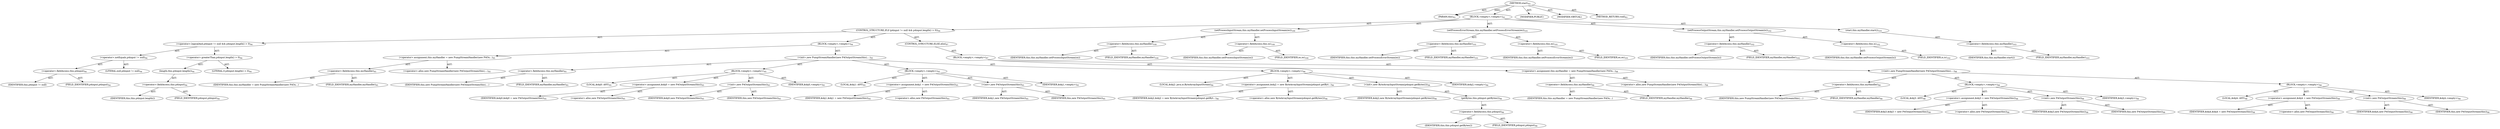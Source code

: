 digraph "start" {  
"111669149698" [label = <(METHOD,start)<SUB>93</SUB>> ]
"115964116993" [label = <(PARAM,this)<SUB>93</SUB>> ]
"25769803778" [label = <(BLOCK,&lt;empty&gt;,&lt;empty&gt;)<SUB>93</SUB>> ]
"47244640256" [label = <(CONTROL_STRUCTURE,IF,if (p4input != null &amp;&amp; p4input.length() &gt; 0))<SUB>94</SUB>> ]
"30064771074" [label = <(&lt;operator&gt;.logicalAnd,p4input != null &amp;&amp; p4input.length() &gt; 0)<SUB>94</SUB>> ]
"30064771075" [label = <(&lt;operator&gt;.notEquals,p4input != null)<SUB>94</SUB>> ]
"30064771076" [label = <(&lt;operator&gt;.fieldAccess,this.p4input)<SUB>94</SUB>> ]
"68719476745" [label = <(IDENTIFIER,this,p4input != null)> ]
"55834574849" [label = <(FIELD_IDENTIFIER,p4input,p4input)<SUB>94</SUB>> ]
"90194313216" [label = <(LITERAL,null,p4input != null)<SUB>94</SUB>> ]
"30064771077" [label = <(&lt;operator&gt;.greaterThan,p4input.length() &gt; 0)<SUB>94</SUB>> ]
"30064771078" [label = <(length,this.p4input.length())<SUB>94</SUB>> ]
"30064771079" [label = <(&lt;operator&gt;.fieldAccess,this.p4input)<SUB>94</SUB>> ]
"68719476746" [label = <(IDENTIFIER,this,this.p4input.length())> ]
"55834574850" [label = <(FIELD_IDENTIFIER,p4input,p4input)<SUB>94</SUB>> ]
"90194313217" [label = <(LITERAL,0,p4input.length() &gt; 0)<SUB>94</SUB>> ]
"25769803779" [label = <(BLOCK,&lt;empty&gt;,&lt;empty&gt;)<SUB>94</SUB>> ]
"30064771080" [label = <(&lt;operator&gt;.assignment,this.myHandler = new PumpStreamHandler(new P4Ou...)<SUB>95</SUB>> ]
"30064771081" [label = <(&lt;operator&gt;.fieldAccess,this.myHandler)<SUB>95</SUB>> ]
"68719476747" [label = <(IDENTIFIER,this,this.myHandler = new PumpStreamHandler(new P4Ou...)> ]
"55834574851" [label = <(FIELD_IDENTIFIER,myHandler,myHandler)<SUB>95</SUB>> ]
"30064771082" [label = <(&lt;operator&gt;.alloc,new PumpStreamHandler(new P4OutputStream(this),...)<SUB>95</SUB>> ]
"30064771083" [label = <(&lt;init&gt;,new PumpStreamHandler(new P4OutputStream(this),...)<SUB>95</SUB>> ]
"30064771084" [label = <(&lt;operator&gt;.fieldAccess,this.myHandler)<SUB>95</SUB>> ]
"68719476748" [label = <(IDENTIFIER,this,new PumpStreamHandler(new P4OutputStream(this),...)> ]
"55834574852" [label = <(FIELD_IDENTIFIER,myHandler,myHandler)<SUB>95</SUB>> ]
"25769803780" [label = <(BLOCK,&lt;empty&gt;,&lt;empty&gt;)<SUB>95</SUB>> ]
"94489280512" [label = <(LOCAL,$obj0: ANY)<SUB>95</SUB>> ]
"30064771085" [label = <(&lt;operator&gt;.assignment,$obj0 = new P4OutputStream(this))<SUB>95</SUB>> ]
"68719476749" [label = <(IDENTIFIER,$obj0,$obj0 = new P4OutputStream(this))<SUB>95</SUB>> ]
"30064771086" [label = <(&lt;operator&gt;.alloc,new P4OutputStream(this))<SUB>95</SUB>> ]
"30064771087" [label = <(&lt;init&gt;,new P4OutputStream(this))<SUB>95</SUB>> ]
"68719476750" [label = <(IDENTIFIER,$obj0,new P4OutputStream(this))<SUB>95</SUB>> ]
"68719476737" [label = <(IDENTIFIER,this,new P4OutputStream(this))<SUB>95</SUB>> ]
"68719476751" [label = <(IDENTIFIER,$obj0,&lt;empty&gt;)<SUB>95</SUB>> ]
"25769803781" [label = <(BLOCK,&lt;empty&gt;,&lt;empty&gt;)<SUB>95</SUB>> ]
"94489280513" [label = <(LOCAL,$obj1: ANY)<SUB>95</SUB>> ]
"30064771088" [label = <(&lt;operator&gt;.assignment,$obj1 = new P4OutputStream(this))<SUB>95</SUB>> ]
"68719476752" [label = <(IDENTIFIER,$obj1,$obj1 = new P4OutputStream(this))<SUB>95</SUB>> ]
"30064771089" [label = <(&lt;operator&gt;.alloc,new P4OutputStream(this))<SUB>95</SUB>> ]
"30064771090" [label = <(&lt;init&gt;,new P4OutputStream(this))<SUB>95</SUB>> ]
"68719476753" [label = <(IDENTIFIER,$obj1,new P4OutputStream(this))<SUB>95</SUB>> ]
"68719476738" [label = <(IDENTIFIER,this,new P4OutputStream(this))<SUB>95</SUB>> ]
"68719476754" [label = <(IDENTIFIER,$obj1,&lt;empty&gt;)<SUB>95</SUB>> ]
"25769803782" [label = <(BLOCK,&lt;empty&gt;,&lt;empty&gt;)<SUB>96</SUB>> ]
"94489280514" [label = <(LOCAL,$obj2: java.io.ByteArrayInputStream)<SUB>96</SUB>> ]
"30064771091" [label = <(&lt;operator&gt;.assignment,$obj2 = new ByteArrayInputStream(p4input.getByt...)<SUB>96</SUB>> ]
"68719476755" [label = <(IDENTIFIER,$obj2,$obj2 = new ByteArrayInputStream(p4input.getByt...)<SUB>96</SUB>> ]
"30064771092" [label = <(&lt;operator&gt;.alloc,new ByteArrayInputStream(p4input.getBytes()))<SUB>96</SUB>> ]
"30064771093" [label = <(&lt;init&gt;,new ByteArrayInputStream(p4input.getBytes()))<SUB>96</SUB>> ]
"68719476756" [label = <(IDENTIFIER,$obj2,new ByteArrayInputStream(p4input.getBytes()))<SUB>96</SUB>> ]
"30064771094" [label = <(getBytes,this.p4input.getBytes())<SUB>96</SUB>> ]
"30064771095" [label = <(&lt;operator&gt;.fieldAccess,this.p4input)<SUB>96</SUB>> ]
"68719476757" [label = <(IDENTIFIER,this,this.p4input.getBytes())> ]
"55834574853" [label = <(FIELD_IDENTIFIER,p4input,p4input)<SUB>96</SUB>> ]
"68719476758" [label = <(IDENTIFIER,$obj2,&lt;empty&gt;)<SUB>96</SUB>> ]
"47244640257" [label = <(CONTROL_STRUCTURE,ELSE,else)<SUB>97</SUB>> ]
"25769803783" [label = <(BLOCK,&lt;empty&gt;,&lt;empty&gt;)<SUB>97</SUB>> ]
"30064771096" [label = <(&lt;operator&gt;.assignment,this.myHandler = new PumpStreamHandler(new P4Ou...)<SUB>98</SUB>> ]
"30064771097" [label = <(&lt;operator&gt;.fieldAccess,this.myHandler)<SUB>98</SUB>> ]
"68719476759" [label = <(IDENTIFIER,this,this.myHandler = new PumpStreamHandler(new P4Ou...)> ]
"55834574854" [label = <(FIELD_IDENTIFIER,myHandler,myHandler)<SUB>98</SUB>> ]
"30064771098" [label = <(&lt;operator&gt;.alloc,new PumpStreamHandler(new P4OutputStream(this),...)<SUB>98</SUB>> ]
"30064771099" [label = <(&lt;init&gt;,new PumpStreamHandler(new P4OutputStream(this),...)<SUB>98</SUB>> ]
"30064771100" [label = <(&lt;operator&gt;.fieldAccess,this.myHandler)<SUB>98</SUB>> ]
"68719476760" [label = <(IDENTIFIER,this,new PumpStreamHandler(new P4OutputStream(this),...)> ]
"55834574855" [label = <(FIELD_IDENTIFIER,myHandler,myHandler)<SUB>98</SUB>> ]
"25769803784" [label = <(BLOCK,&lt;empty&gt;,&lt;empty&gt;)<SUB>98</SUB>> ]
"94489280515" [label = <(LOCAL,$obj3: ANY)<SUB>98</SUB>> ]
"30064771101" [label = <(&lt;operator&gt;.assignment,$obj3 = new P4OutputStream(this))<SUB>98</SUB>> ]
"68719476761" [label = <(IDENTIFIER,$obj3,$obj3 = new P4OutputStream(this))<SUB>98</SUB>> ]
"30064771102" [label = <(&lt;operator&gt;.alloc,new P4OutputStream(this))<SUB>98</SUB>> ]
"30064771103" [label = <(&lt;init&gt;,new P4OutputStream(this))<SUB>98</SUB>> ]
"68719476762" [label = <(IDENTIFIER,$obj3,new P4OutputStream(this))<SUB>98</SUB>> ]
"68719476739" [label = <(IDENTIFIER,this,new P4OutputStream(this))<SUB>98</SUB>> ]
"68719476763" [label = <(IDENTIFIER,$obj3,&lt;empty&gt;)<SUB>98</SUB>> ]
"25769803785" [label = <(BLOCK,&lt;empty&gt;,&lt;empty&gt;)<SUB>98</SUB>> ]
"94489280516" [label = <(LOCAL,$obj4: ANY)<SUB>98</SUB>> ]
"30064771104" [label = <(&lt;operator&gt;.assignment,$obj4 = new P4OutputStream(this))<SUB>98</SUB>> ]
"68719476764" [label = <(IDENTIFIER,$obj4,$obj4 = new P4OutputStream(this))<SUB>98</SUB>> ]
"30064771105" [label = <(&lt;operator&gt;.alloc,new P4OutputStream(this))<SUB>98</SUB>> ]
"30064771106" [label = <(&lt;init&gt;,new P4OutputStream(this))<SUB>98</SUB>> ]
"68719476765" [label = <(IDENTIFIER,$obj4,new P4OutputStream(this))<SUB>98</SUB>> ]
"68719476740" [label = <(IDENTIFIER,this,new P4OutputStream(this))<SUB>98</SUB>> ]
"68719476766" [label = <(IDENTIFIER,$obj4,&lt;empty&gt;)<SUB>98</SUB>> ]
"30064771107" [label = <(setProcessInputStream,this.myHandler.setProcessInputStream(os))<SUB>100</SUB>> ]
"30064771108" [label = <(&lt;operator&gt;.fieldAccess,this.myHandler)<SUB>100</SUB>> ]
"68719476767" [label = <(IDENTIFIER,this,this.myHandler.setProcessInputStream(os))> ]
"55834574856" [label = <(FIELD_IDENTIFIER,myHandler,myHandler)<SUB>100</SUB>> ]
"30064771109" [label = <(&lt;operator&gt;.fieldAccess,this.os)<SUB>100</SUB>> ]
"68719476768" [label = <(IDENTIFIER,this,this.myHandler.setProcessInputStream(os))> ]
"55834574857" [label = <(FIELD_IDENTIFIER,os,os)<SUB>100</SUB>> ]
"30064771110" [label = <(setProcessErrorStream,this.myHandler.setProcessErrorStream(es))<SUB>101</SUB>> ]
"30064771111" [label = <(&lt;operator&gt;.fieldAccess,this.myHandler)<SUB>101</SUB>> ]
"68719476769" [label = <(IDENTIFIER,this,this.myHandler.setProcessErrorStream(es))> ]
"55834574858" [label = <(FIELD_IDENTIFIER,myHandler,myHandler)<SUB>101</SUB>> ]
"30064771112" [label = <(&lt;operator&gt;.fieldAccess,this.es)<SUB>101</SUB>> ]
"68719476770" [label = <(IDENTIFIER,this,this.myHandler.setProcessErrorStream(es))> ]
"55834574859" [label = <(FIELD_IDENTIFIER,es,es)<SUB>101</SUB>> ]
"30064771113" [label = <(setProcessOutputStream,this.myHandler.setProcessOutputStream(is))<SUB>102</SUB>> ]
"30064771114" [label = <(&lt;operator&gt;.fieldAccess,this.myHandler)<SUB>102</SUB>> ]
"68719476771" [label = <(IDENTIFIER,this,this.myHandler.setProcessOutputStream(is))> ]
"55834574860" [label = <(FIELD_IDENTIFIER,myHandler,myHandler)<SUB>102</SUB>> ]
"30064771115" [label = <(&lt;operator&gt;.fieldAccess,this.is)<SUB>102</SUB>> ]
"68719476772" [label = <(IDENTIFIER,this,this.myHandler.setProcessOutputStream(is))> ]
"55834574861" [label = <(FIELD_IDENTIFIER,is,is)<SUB>102</SUB>> ]
"30064771116" [label = <(start,this.myHandler.start())<SUB>103</SUB>> ]
"30064771117" [label = <(&lt;operator&gt;.fieldAccess,this.myHandler)<SUB>103</SUB>> ]
"68719476773" [label = <(IDENTIFIER,this,this.myHandler.start())> ]
"55834574862" [label = <(FIELD_IDENTIFIER,myHandler,myHandler)<SUB>103</SUB>> ]
"133143986182" [label = <(MODIFIER,PUBLIC)> ]
"133143986183" [label = <(MODIFIER,VIRTUAL)> ]
"128849018882" [label = <(METHOD_RETURN,void)<SUB>93</SUB>> ]
  "111669149698" -> "115964116993"  [ label = "AST: "] 
  "111669149698" -> "25769803778"  [ label = "AST: "] 
  "111669149698" -> "133143986182"  [ label = "AST: "] 
  "111669149698" -> "133143986183"  [ label = "AST: "] 
  "111669149698" -> "128849018882"  [ label = "AST: "] 
  "25769803778" -> "47244640256"  [ label = "AST: "] 
  "25769803778" -> "30064771107"  [ label = "AST: "] 
  "25769803778" -> "30064771110"  [ label = "AST: "] 
  "25769803778" -> "30064771113"  [ label = "AST: "] 
  "25769803778" -> "30064771116"  [ label = "AST: "] 
  "47244640256" -> "30064771074"  [ label = "AST: "] 
  "47244640256" -> "25769803779"  [ label = "AST: "] 
  "47244640256" -> "47244640257"  [ label = "AST: "] 
  "30064771074" -> "30064771075"  [ label = "AST: "] 
  "30064771074" -> "30064771077"  [ label = "AST: "] 
  "30064771075" -> "30064771076"  [ label = "AST: "] 
  "30064771075" -> "90194313216"  [ label = "AST: "] 
  "30064771076" -> "68719476745"  [ label = "AST: "] 
  "30064771076" -> "55834574849"  [ label = "AST: "] 
  "30064771077" -> "30064771078"  [ label = "AST: "] 
  "30064771077" -> "90194313217"  [ label = "AST: "] 
  "30064771078" -> "30064771079"  [ label = "AST: "] 
  "30064771079" -> "68719476746"  [ label = "AST: "] 
  "30064771079" -> "55834574850"  [ label = "AST: "] 
  "25769803779" -> "30064771080"  [ label = "AST: "] 
  "25769803779" -> "30064771083"  [ label = "AST: "] 
  "30064771080" -> "30064771081"  [ label = "AST: "] 
  "30064771080" -> "30064771082"  [ label = "AST: "] 
  "30064771081" -> "68719476747"  [ label = "AST: "] 
  "30064771081" -> "55834574851"  [ label = "AST: "] 
  "30064771083" -> "30064771084"  [ label = "AST: "] 
  "30064771083" -> "25769803780"  [ label = "AST: "] 
  "30064771083" -> "25769803781"  [ label = "AST: "] 
  "30064771083" -> "25769803782"  [ label = "AST: "] 
  "30064771084" -> "68719476748"  [ label = "AST: "] 
  "30064771084" -> "55834574852"  [ label = "AST: "] 
  "25769803780" -> "94489280512"  [ label = "AST: "] 
  "25769803780" -> "30064771085"  [ label = "AST: "] 
  "25769803780" -> "30064771087"  [ label = "AST: "] 
  "25769803780" -> "68719476751"  [ label = "AST: "] 
  "30064771085" -> "68719476749"  [ label = "AST: "] 
  "30064771085" -> "30064771086"  [ label = "AST: "] 
  "30064771087" -> "68719476750"  [ label = "AST: "] 
  "30064771087" -> "68719476737"  [ label = "AST: "] 
  "25769803781" -> "94489280513"  [ label = "AST: "] 
  "25769803781" -> "30064771088"  [ label = "AST: "] 
  "25769803781" -> "30064771090"  [ label = "AST: "] 
  "25769803781" -> "68719476754"  [ label = "AST: "] 
  "30064771088" -> "68719476752"  [ label = "AST: "] 
  "30064771088" -> "30064771089"  [ label = "AST: "] 
  "30064771090" -> "68719476753"  [ label = "AST: "] 
  "30064771090" -> "68719476738"  [ label = "AST: "] 
  "25769803782" -> "94489280514"  [ label = "AST: "] 
  "25769803782" -> "30064771091"  [ label = "AST: "] 
  "25769803782" -> "30064771093"  [ label = "AST: "] 
  "25769803782" -> "68719476758"  [ label = "AST: "] 
  "30064771091" -> "68719476755"  [ label = "AST: "] 
  "30064771091" -> "30064771092"  [ label = "AST: "] 
  "30064771093" -> "68719476756"  [ label = "AST: "] 
  "30064771093" -> "30064771094"  [ label = "AST: "] 
  "30064771094" -> "30064771095"  [ label = "AST: "] 
  "30064771095" -> "68719476757"  [ label = "AST: "] 
  "30064771095" -> "55834574853"  [ label = "AST: "] 
  "47244640257" -> "25769803783"  [ label = "AST: "] 
  "25769803783" -> "30064771096"  [ label = "AST: "] 
  "25769803783" -> "30064771099"  [ label = "AST: "] 
  "30064771096" -> "30064771097"  [ label = "AST: "] 
  "30064771096" -> "30064771098"  [ label = "AST: "] 
  "30064771097" -> "68719476759"  [ label = "AST: "] 
  "30064771097" -> "55834574854"  [ label = "AST: "] 
  "30064771099" -> "30064771100"  [ label = "AST: "] 
  "30064771099" -> "25769803784"  [ label = "AST: "] 
  "30064771099" -> "25769803785"  [ label = "AST: "] 
  "30064771100" -> "68719476760"  [ label = "AST: "] 
  "30064771100" -> "55834574855"  [ label = "AST: "] 
  "25769803784" -> "94489280515"  [ label = "AST: "] 
  "25769803784" -> "30064771101"  [ label = "AST: "] 
  "25769803784" -> "30064771103"  [ label = "AST: "] 
  "25769803784" -> "68719476763"  [ label = "AST: "] 
  "30064771101" -> "68719476761"  [ label = "AST: "] 
  "30064771101" -> "30064771102"  [ label = "AST: "] 
  "30064771103" -> "68719476762"  [ label = "AST: "] 
  "30064771103" -> "68719476739"  [ label = "AST: "] 
  "25769803785" -> "94489280516"  [ label = "AST: "] 
  "25769803785" -> "30064771104"  [ label = "AST: "] 
  "25769803785" -> "30064771106"  [ label = "AST: "] 
  "25769803785" -> "68719476766"  [ label = "AST: "] 
  "30064771104" -> "68719476764"  [ label = "AST: "] 
  "30064771104" -> "30064771105"  [ label = "AST: "] 
  "30064771106" -> "68719476765"  [ label = "AST: "] 
  "30064771106" -> "68719476740"  [ label = "AST: "] 
  "30064771107" -> "30064771108"  [ label = "AST: "] 
  "30064771107" -> "30064771109"  [ label = "AST: "] 
  "30064771108" -> "68719476767"  [ label = "AST: "] 
  "30064771108" -> "55834574856"  [ label = "AST: "] 
  "30064771109" -> "68719476768"  [ label = "AST: "] 
  "30064771109" -> "55834574857"  [ label = "AST: "] 
  "30064771110" -> "30064771111"  [ label = "AST: "] 
  "30064771110" -> "30064771112"  [ label = "AST: "] 
  "30064771111" -> "68719476769"  [ label = "AST: "] 
  "30064771111" -> "55834574858"  [ label = "AST: "] 
  "30064771112" -> "68719476770"  [ label = "AST: "] 
  "30064771112" -> "55834574859"  [ label = "AST: "] 
  "30064771113" -> "30064771114"  [ label = "AST: "] 
  "30064771113" -> "30064771115"  [ label = "AST: "] 
  "30064771114" -> "68719476771"  [ label = "AST: "] 
  "30064771114" -> "55834574860"  [ label = "AST: "] 
  "30064771115" -> "68719476772"  [ label = "AST: "] 
  "30064771115" -> "55834574861"  [ label = "AST: "] 
  "30064771116" -> "30064771117"  [ label = "AST: "] 
  "30064771117" -> "68719476773"  [ label = "AST: "] 
  "30064771117" -> "55834574862"  [ label = "AST: "] 
  "111669149698" -> "115964116993"  [ label = "DDG: "] 
}
